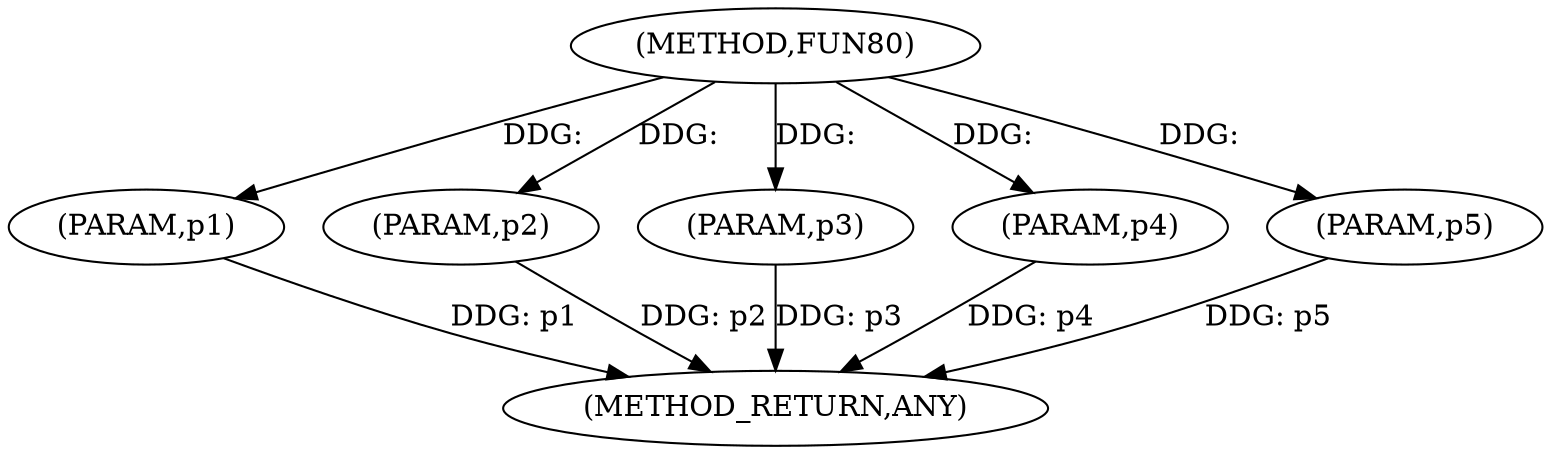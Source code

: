 
digraph "FUN80" {  

"15036" [label = "(METHOD,FUN80)" ]

"15043" [label = "(METHOD_RETURN,ANY)" ]

"15037" [label = "(PARAM,p1)" ]

"15038" [label = "(PARAM,p2)" ]

"15039" [label = "(PARAM,p3)" ]

"15040" [label = "(PARAM,p4)" ]

"15041" [label = "(PARAM,p5)" ]

  "15037" -> "15043"  [ label = "DDG: p1"] 

  "15038" -> "15043"  [ label = "DDG: p2"] 

  "15039" -> "15043"  [ label = "DDG: p3"] 

  "15040" -> "15043"  [ label = "DDG: p4"] 

  "15041" -> "15043"  [ label = "DDG: p5"] 

  "15036" -> "15037"  [ label = "DDG: "] 

  "15036" -> "15038"  [ label = "DDG: "] 

  "15036" -> "15039"  [ label = "DDG: "] 

  "15036" -> "15040"  [ label = "DDG: "] 

  "15036" -> "15041"  [ label = "DDG: "] 

}